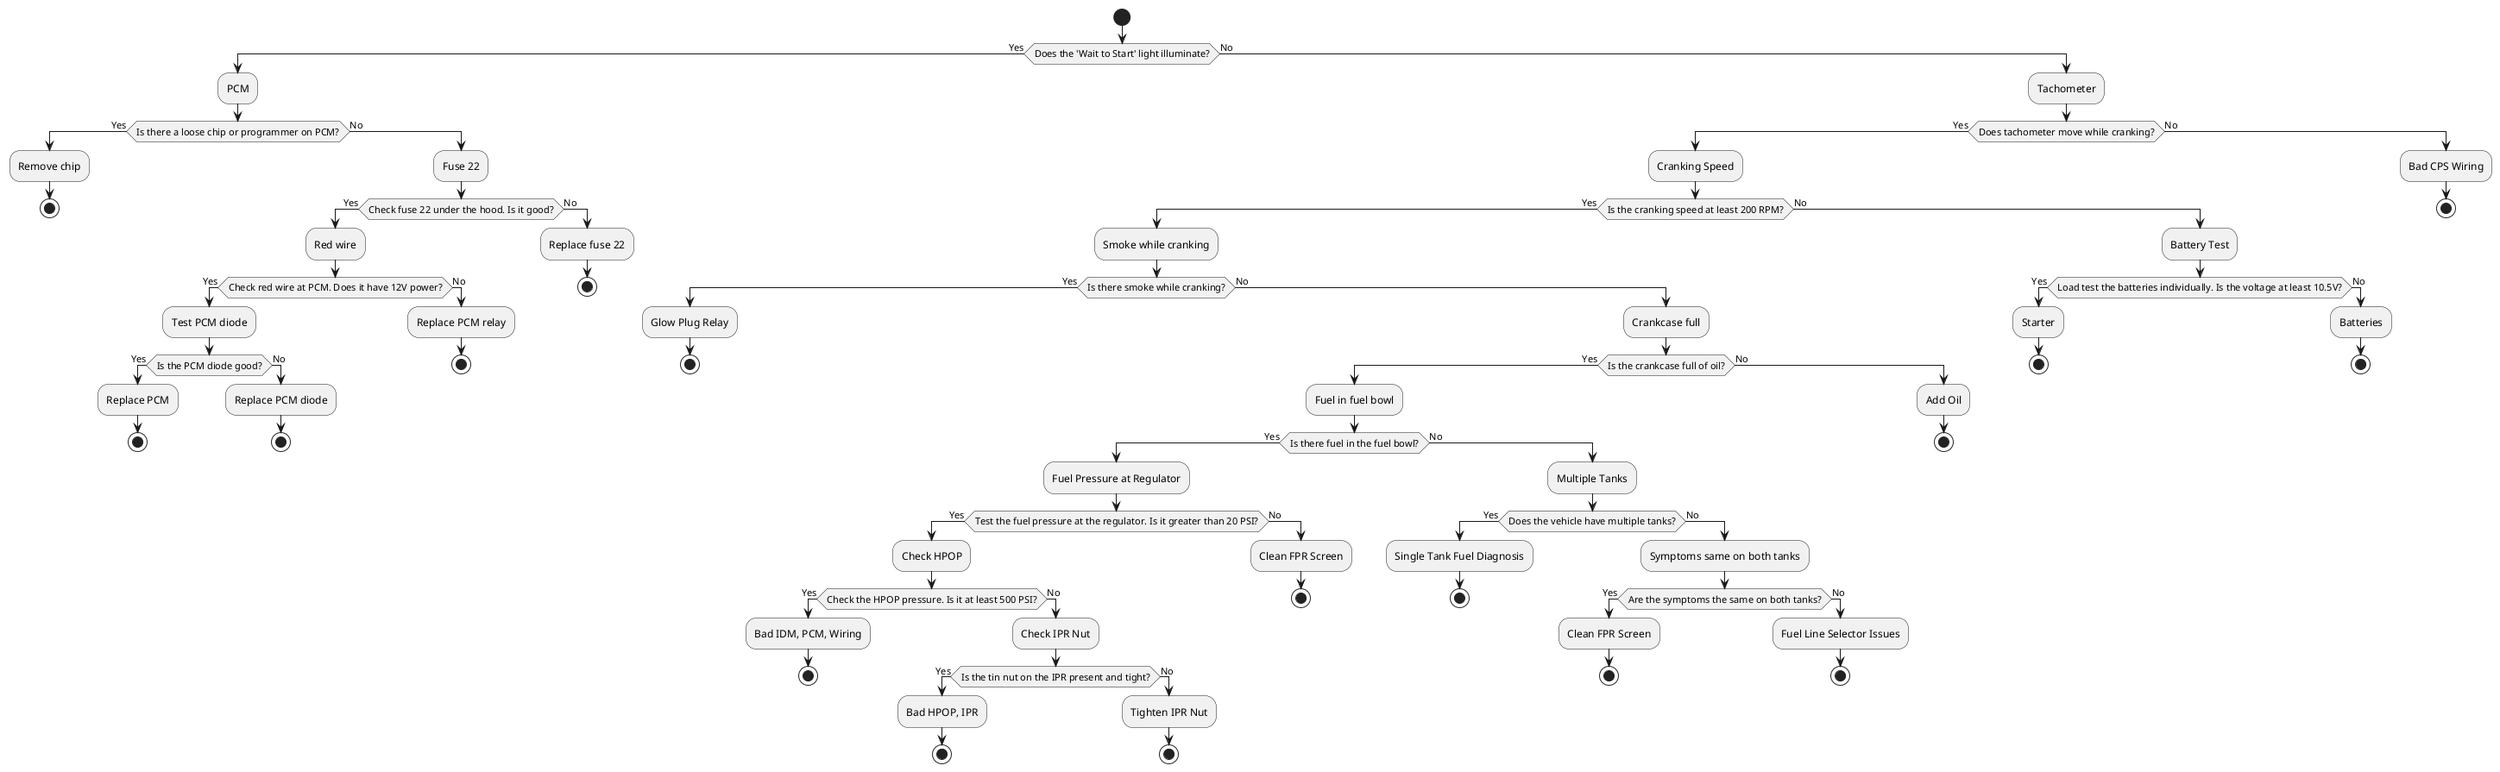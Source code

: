 @startuml sevenThreeDiagnosis.puml
start
if (Does the 'Wait to Start' light illuminate?) then (Yes)
    :PCM;
    if (Is there a loose chip or programmer on PCM?) then (Yes)
        :Remove chip;
        stop
    else (No)
        :Fuse 22;
        if (Check fuse 22 under the hood. Is it good?) then (Yes)
            :Red wire;
            if (Check red wire at PCM. Does it have 12V power?) then (Yes)
                :Test PCM diode;
                if (Is the PCM diode good?) then (Yes)
                    :Replace PCM;
                    stop
                else (No)
                    :Replace PCM diode;
                    stop
                endif
            else (No)
                :Replace PCM relay;
                stop
            endif
        else (No)
            :Replace fuse 22;
            stop
        endif
    endif
else (No)
    :Tachometer;
    if (Does tachometer move while cranking?) then (Yes)
        :Cranking Speed;
        if (Is the cranking speed at least 200 RPM?) then (Yes)
            :Smoke while cranking;
            if (Is there smoke while cranking?) then (Yes)
                :Glow Plug Relay;
                stop
            else (No)
                :Crankcase full;
                if (Is the crankcase full of oil?) then (Yes)
                    :Fuel in fuel bowl;
                    if (Is there fuel in the fuel bowl?) then (Yes)
                        :Fuel Pressure at Regulator;
                        if (Test the fuel pressure at the regulator. Is it greater than 20 PSI?) then (Yes)
                            :Check HPOP;
                            if (Check the HPOP pressure. Is it at least 500 PSI?) then (Yes)
                                :Bad IDM, PCM, Wiring;
                                stop
                            else (No)
                                :Check IPR Nut;
                                if (Is the tin nut on the IPR present and tight?) then (Yes)
                                    :Bad HPOP, IPR;
                                    stop
                                else (No)
                                    :Tighten IPR Nut;
                                    stop
                                endif
                            endif
                        else (No)
                            :Clean FPR Screen;
                            stop
                        endif
                    else (No)
                        :Multiple Tanks;
                        if (Does the vehicle have multiple tanks?) then (Yes)
                            :Single Tank Fuel Diagnosis;
                            stop
                        else (No)
                            :Symptoms same on both tanks;
                            if (Are the symptoms the same on both tanks?) then (Yes)
                                :Clean FPR Screen;
                                stop
                            else (No)
                                :Fuel Line Selector Issues;
                                stop
                            endif
                        endif
                    endif
                else (No)
                    :Add Oil;
                    stop
                endif
            endif
        else (No)
            :Battery Test;
            if (Load test the batteries individually. Is the voltage at least 10.5V?) then (Yes)
                :Starter;
                stop
            else (No)
                :Batteries;
                stop
            endif
        endif
    else (No)
        :Bad CPS Wiring;
        stop
    endif
endif
@enduml
